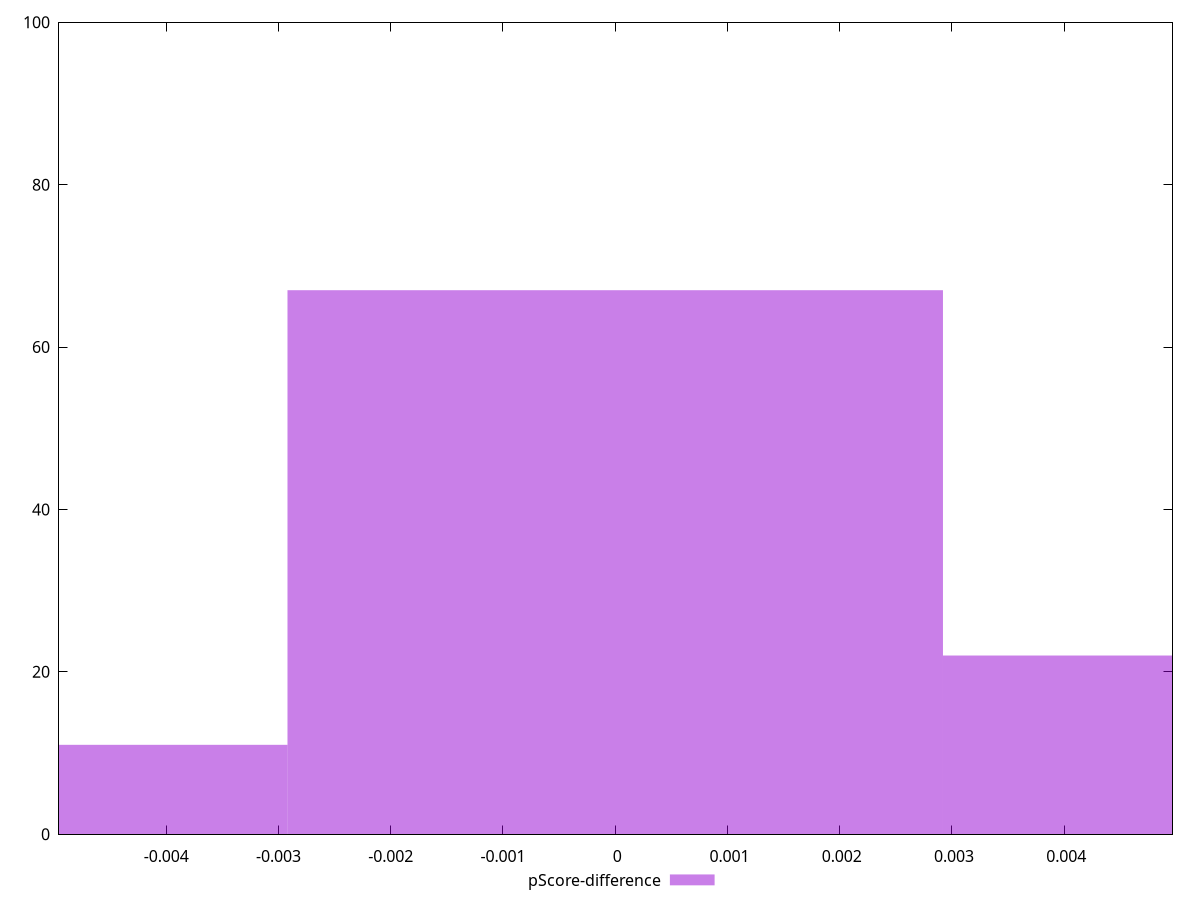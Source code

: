 reset

$pScoreDifference <<EOF
0 67
-0.005840519059398785 11
0.005840519059398785 22
EOF

set key outside below
set boxwidth 0.005840519059398785
set xrange [-0.004956204692549836:0.004965531871838791]
set yrange [0:100]
set trange [0:100]
set style fill transparent solid 0.5 noborder
set terminal svg size 640, 490 enhanced background rgb 'white'
set output "reprap/max-potential-fid/samples/pages+cached/pScore-difference/histogram.svg"

plot $pScoreDifference title "pScore-difference" with boxes

reset
